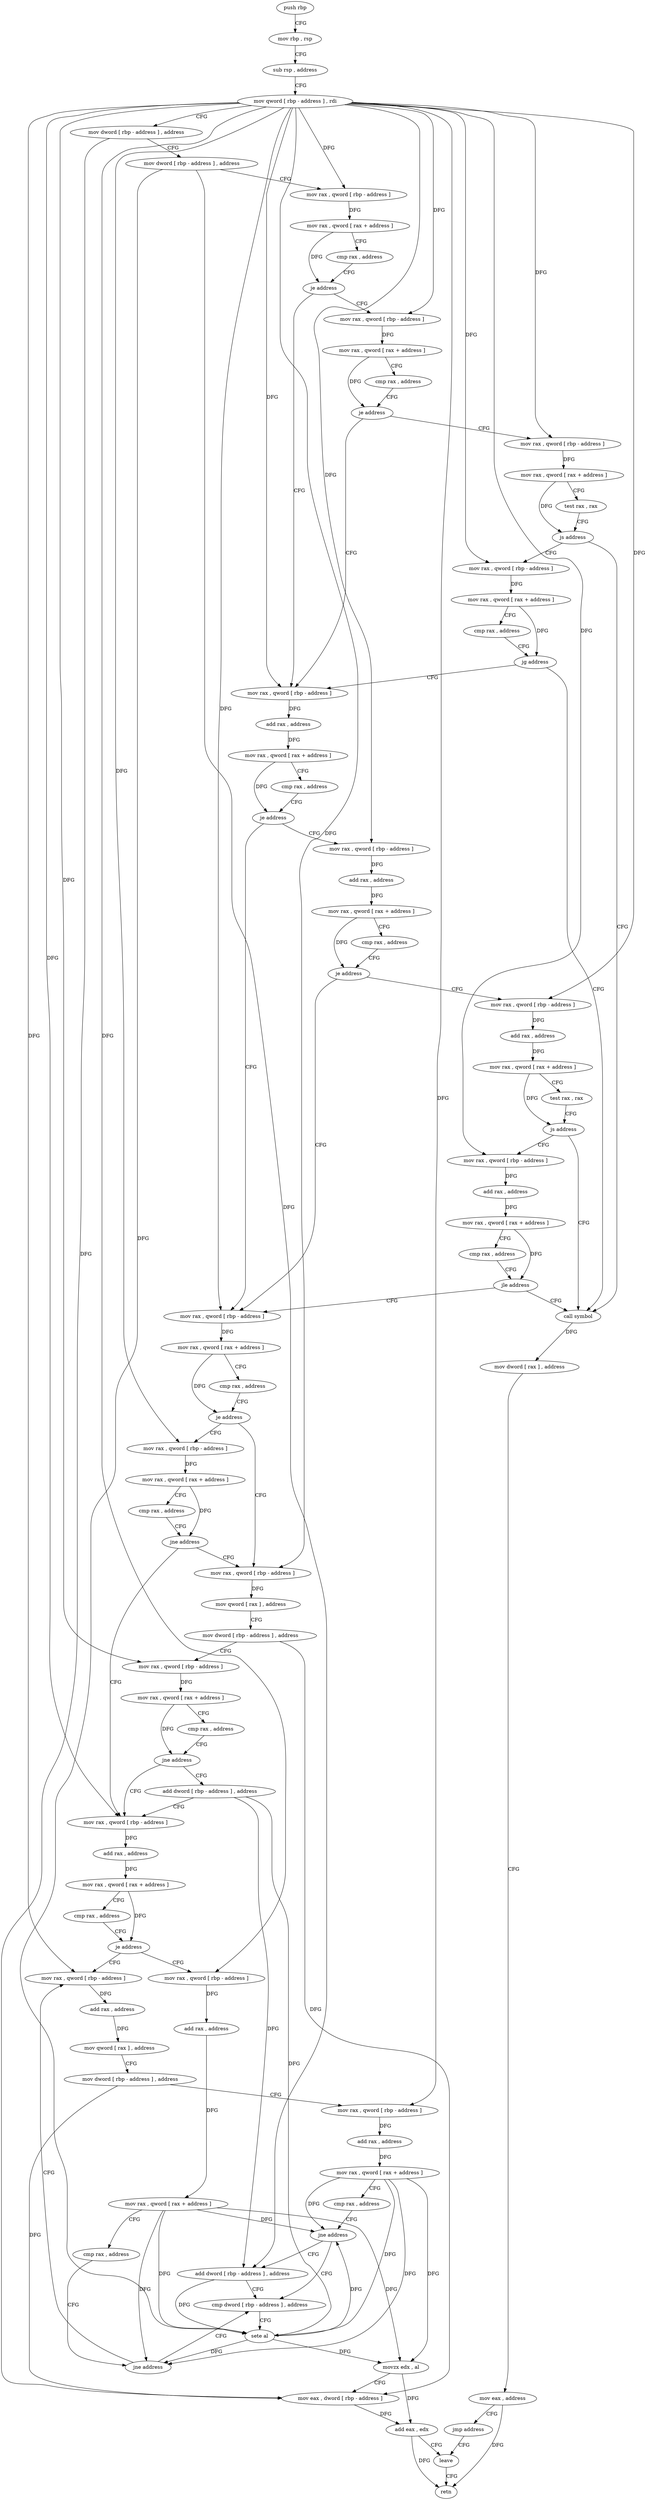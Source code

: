 digraph "func" {
"4327115" [label = "push rbp" ]
"4327116" [label = "mov rbp , rsp" ]
"4327119" [label = "sub rsp , address" ]
"4327123" [label = "mov qword [ rbp - address ] , rdi" ]
"4327127" [label = "mov dword [ rbp - address ] , address" ]
"4327134" [label = "mov dword [ rbp - address ] , address" ]
"4327141" [label = "mov rax , qword [ rbp - address ]" ]
"4327145" [label = "mov rax , qword [ rax + address ]" ]
"4327149" [label = "cmp rax , address" ]
"4327155" [label = "je address" ]
"4327202" [label = "mov rax , qword [ rbp - address ]" ]
"4327157" [label = "mov rax , qword [ rbp - address ]" ]
"4327206" [label = "add rax , address" ]
"4327210" [label = "mov rax , qword [ rax + address ]" ]
"4327214" [label = "cmp rax , address" ]
"4327220" [label = "je address" ]
"4327300" [label = "mov rax , qword [ rbp - address ]" ]
"4327222" [label = "mov rax , qword [ rbp - address ]" ]
"4327161" [label = "mov rax , qword [ rax + address ]" ]
"4327165" [label = "cmp rax , address" ]
"4327171" [label = "je address" ]
"4327173" [label = "mov rax , qword [ rbp - address ]" ]
"4327304" [label = "mov rax , qword [ rax + address ]" ]
"4327308" [label = "cmp rax , address" ]
"4327314" [label = "je address" ]
"4327332" [label = "mov rax , qword [ rbp - address ]" ]
"4327316" [label = "mov rax , qword [ rbp - address ]" ]
"4327226" [label = "add rax , address" ]
"4327230" [label = "mov rax , qword [ rax + address ]" ]
"4327234" [label = "cmp rax , address" ]
"4327240" [label = "je address" ]
"4327242" [label = "mov rax , qword [ rbp - address ]" ]
"4327177" [label = "mov rax , qword [ rax + address ]" ]
"4327181" [label = "test rax , rax" ]
"4327184" [label = "js address" ]
"4327279" [label = "call symbol" ]
"4327186" [label = "mov rax , qword [ rbp - address ]" ]
"4327336" [label = "mov qword [ rax ] , address" ]
"4327343" [label = "mov dword [ rbp - address ] , address" ]
"4327350" [label = "mov rax , qword [ rbp - address ]" ]
"4327354" [label = "mov rax , qword [ rax + address ]" ]
"4327358" [label = "cmp rax , address" ]
"4327364" [label = "jne address" ]
"4327370" [label = "mov rax , qword [ rbp - address ]" ]
"4327366" [label = "add dword [ rbp - address ] , address" ]
"4327320" [label = "mov rax , qword [ rax + address ]" ]
"4327324" [label = "cmp rax , address" ]
"4327330" [label = "jne address" ]
"4327246" [label = "add rax , address" ]
"4327250" [label = "mov rax , qword [ rax + address ]" ]
"4327254" [label = "test rax , rax" ]
"4327257" [label = "js address" ]
"4327259" [label = "mov rax , qword [ rbp - address ]" ]
"4327284" [label = "mov dword [ rax ] , address" ]
"4327290" [label = "mov eax , address" ]
"4327295" [label = "jmp address" ]
"4327471" [label = "leave" ]
"4327190" [label = "mov rax , qword [ rax + address ]" ]
"4327194" [label = "cmp rax , address" ]
"4327200" [label = "jg address" ]
"4327374" [label = "add rax , address" ]
"4327378" [label = "mov rax , qword [ rax + address ]" ]
"4327382" [label = "cmp rax , address" ]
"4327388" [label = "je address" ]
"4327410" [label = "mov rax , qword [ rbp - address ]" ]
"4327390" [label = "mov rax , qword [ rbp - address ]" ]
"4327263" [label = "add rax , address" ]
"4327267" [label = "mov rax , qword [ rax + address ]" ]
"4327271" [label = "cmp rax , address" ]
"4327277" [label = "jle address" ]
"4327472" [label = "retn" ]
"4327414" [label = "add rax , address" ]
"4327418" [label = "mov qword [ rax ] , address" ]
"4327425" [label = "mov dword [ rbp - address ] , address" ]
"4327432" [label = "mov rax , qword [ rbp - address ]" ]
"4327436" [label = "add rax , address" ]
"4327440" [label = "mov rax , qword [ rax + address ]" ]
"4327444" [label = "cmp rax , address" ]
"4327450" [label = "jne address" ]
"4327456" [label = "cmp dword [ rbp - address ] , address" ]
"4327452" [label = "add dword [ rbp - address ] , address" ]
"4327394" [label = "add rax , address" ]
"4327398" [label = "mov rax , qword [ rax + address ]" ]
"4327402" [label = "cmp rax , address" ]
"4327408" [label = "jne address" ]
"4327460" [label = "sete al" ]
"4327463" [label = "movzx edx , al" ]
"4327466" [label = "mov eax , dword [ rbp - address ]" ]
"4327469" [label = "add eax , edx" ]
"4327115" -> "4327116" [ label = "CFG" ]
"4327116" -> "4327119" [ label = "CFG" ]
"4327119" -> "4327123" [ label = "CFG" ]
"4327123" -> "4327127" [ label = "CFG" ]
"4327123" -> "4327141" [ label = "DFG" ]
"4327123" -> "4327202" [ label = "DFG" ]
"4327123" -> "4327157" [ label = "DFG" ]
"4327123" -> "4327300" [ label = "DFG" ]
"4327123" -> "4327222" [ label = "DFG" ]
"4327123" -> "4327173" [ label = "DFG" ]
"4327123" -> "4327332" [ label = "DFG" ]
"4327123" -> "4327350" [ label = "DFG" ]
"4327123" -> "4327316" [ label = "DFG" ]
"4327123" -> "4327242" [ label = "DFG" ]
"4327123" -> "4327186" [ label = "DFG" ]
"4327123" -> "4327370" [ label = "DFG" ]
"4327123" -> "4327259" [ label = "DFG" ]
"4327123" -> "4327410" [ label = "DFG" ]
"4327123" -> "4327432" [ label = "DFG" ]
"4327123" -> "4327390" [ label = "DFG" ]
"4327127" -> "4327134" [ label = "CFG" ]
"4327127" -> "4327466" [ label = "DFG" ]
"4327134" -> "4327141" [ label = "CFG" ]
"4327134" -> "4327460" [ label = "DFG" ]
"4327134" -> "4327452" [ label = "DFG" ]
"4327141" -> "4327145" [ label = "DFG" ]
"4327145" -> "4327149" [ label = "CFG" ]
"4327145" -> "4327155" [ label = "DFG" ]
"4327149" -> "4327155" [ label = "CFG" ]
"4327155" -> "4327202" [ label = "CFG" ]
"4327155" -> "4327157" [ label = "CFG" ]
"4327202" -> "4327206" [ label = "DFG" ]
"4327157" -> "4327161" [ label = "DFG" ]
"4327206" -> "4327210" [ label = "DFG" ]
"4327210" -> "4327214" [ label = "CFG" ]
"4327210" -> "4327220" [ label = "DFG" ]
"4327214" -> "4327220" [ label = "CFG" ]
"4327220" -> "4327300" [ label = "CFG" ]
"4327220" -> "4327222" [ label = "CFG" ]
"4327300" -> "4327304" [ label = "DFG" ]
"4327222" -> "4327226" [ label = "DFG" ]
"4327161" -> "4327165" [ label = "CFG" ]
"4327161" -> "4327171" [ label = "DFG" ]
"4327165" -> "4327171" [ label = "CFG" ]
"4327171" -> "4327202" [ label = "CFG" ]
"4327171" -> "4327173" [ label = "CFG" ]
"4327173" -> "4327177" [ label = "DFG" ]
"4327304" -> "4327308" [ label = "CFG" ]
"4327304" -> "4327314" [ label = "DFG" ]
"4327308" -> "4327314" [ label = "CFG" ]
"4327314" -> "4327332" [ label = "CFG" ]
"4327314" -> "4327316" [ label = "CFG" ]
"4327332" -> "4327336" [ label = "DFG" ]
"4327316" -> "4327320" [ label = "DFG" ]
"4327226" -> "4327230" [ label = "DFG" ]
"4327230" -> "4327234" [ label = "CFG" ]
"4327230" -> "4327240" [ label = "DFG" ]
"4327234" -> "4327240" [ label = "CFG" ]
"4327240" -> "4327300" [ label = "CFG" ]
"4327240" -> "4327242" [ label = "CFG" ]
"4327242" -> "4327246" [ label = "DFG" ]
"4327177" -> "4327181" [ label = "CFG" ]
"4327177" -> "4327184" [ label = "DFG" ]
"4327181" -> "4327184" [ label = "CFG" ]
"4327184" -> "4327279" [ label = "CFG" ]
"4327184" -> "4327186" [ label = "CFG" ]
"4327279" -> "4327284" [ label = "DFG" ]
"4327186" -> "4327190" [ label = "DFG" ]
"4327336" -> "4327343" [ label = "CFG" ]
"4327343" -> "4327350" [ label = "CFG" ]
"4327343" -> "4327466" [ label = "DFG" ]
"4327350" -> "4327354" [ label = "DFG" ]
"4327354" -> "4327358" [ label = "CFG" ]
"4327354" -> "4327364" [ label = "DFG" ]
"4327358" -> "4327364" [ label = "CFG" ]
"4327364" -> "4327370" [ label = "CFG" ]
"4327364" -> "4327366" [ label = "CFG" ]
"4327370" -> "4327374" [ label = "DFG" ]
"4327366" -> "4327370" [ label = "CFG" ]
"4327366" -> "4327460" [ label = "DFG" ]
"4327366" -> "4327452" [ label = "DFG" ]
"4327320" -> "4327324" [ label = "CFG" ]
"4327320" -> "4327330" [ label = "DFG" ]
"4327324" -> "4327330" [ label = "CFG" ]
"4327330" -> "4327370" [ label = "CFG" ]
"4327330" -> "4327332" [ label = "CFG" ]
"4327246" -> "4327250" [ label = "DFG" ]
"4327250" -> "4327254" [ label = "CFG" ]
"4327250" -> "4327257" [ label = "DFG" ]
"4327254" -> "4327257" [ label = "CFG" ]
"4327257" -> "4327279" [ label = "CFG" ]
"4327257" -> "4327259" [ label = "CFG" ]
"4327259" -> "4327263" [ label = "DFG" ]
"4327284" -> "4327290" [ label = "CFG" ]
"4327290" -> "4327295" [ label = "CFG" ]
"4327290" -> "4327472" [ label = "DFG" ]
"4327295" -> "4327471" [ label = "CFG" ]
"4327471" -> "4327472" [ label = "CFG" ]
"4327190" -> "4327194" [ label = "CFG" ]
"4327190" -> "4327200" [ label = "DFG" ]
"4327194" -> "4327200" [ label = "CFG" ]
"4327200" -> "4327279" [ label = "CFG" ]
"4327200" -> "4327202" [ label = "CFG" ]
"4327374" -> "4327378" [ label = "DFG" ]
"4327378" -> "4327382" [ label = "CFG" ]
"4327378" -> "4327388" [ label = "DFG" ]
"4327382" -> "4327388" [ label = "CFG" ]
"4327388" -> "4327410" [ label = "CFG" ]
"4327388" -> "4327390" [ label = "CFG" ]
"4327410" -> "4327414" [ label = "DFG" ]
"4327390" -> "4327394" [ label = "DFG" ]
"4327263" -> "4327267" [ label = "DFG" ]
"4327267" -> "4327271" [ label = "CFG" ]
"4327267" -> "4327277" [ label = "DFG" ]
"4327271" -> "4327277" [ label = "CFG" ]
"4327277" -> "4327300" [ label = "CFG" ]
"4327277" -> "4327279" [ label = "CFG" ]
"4327414" -> "4327418" [ label = "DFG" ]
"4327418" -> "4327425" [ label = "CFG" ]
"4327425" -> "4327432" [ label = "CFG" ]
"4327425" -> "4327466" [ label = "DFG" ]
"4327432" -> "4327436" [ label = "DFG" ]
"4327436" -> "4327440" [ label = "DFG" ]
"4327440" -> "4327444" [ label = "CFG" ]
"4327440" -> "4327450" [ label = "DFG" ]
"4327440" -> "4327408" [ label = "DFG" ]
"4327440" -> "4327460" [ label = "DFG" ]
"4327440" -> "4327463" [ label = "DFG" ]
"4327444" -> "4327450" [ label = "CFG" ]
"4327450" -> "4327456" [ label = "CFG" ]
"4327450" -> "4327452" [ label = "CFG" ]
"4327456" -> "4327460" [ label = "CFG" ]
"4327452" -> "4327456" [ label = "CFG" ]
"4327452" -> "4327460" [ label = "DFG" ]
"4327394" -> "4327398" [ label = "DFG" ]
"4327398" -> "4327402" [ label = "CFG" ]
"4327398" -> "4327450" [ label = "DFG" ]
"4327398" -> "4327408" [ label = "DFG" ]
"4327398" -> "4327460" [ label = "DFG" ]
"4327398" -> "4327463" [ label = "DFG" ]
"4327402" -> "4327408" [ label = "CFG" ]
"4327408" -> "4327456" [ label = "CFG" ]
"4327408" -> "4327410" [ label = "CFG" ]
"4327460" -> "4327463" [ label = "DFG" ]
"4327460" -> "4327450" [ label = "DFG" ]
"4327460" -> "4327408" [ label = "DFG" ]
"4327463" -> "4327466" [ label = "CFG" ]
"4327463" -> "4327469" [ label = "DFG" ]
"4327466" -> "4327469" [ label = "DFG" ]
"4327469" -> "4327471" [ label = "CFG" ]
"4327469" -> "4327472" [ label = "DFG" ]
}
